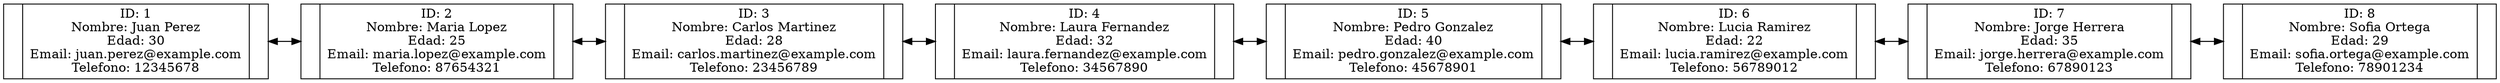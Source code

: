 digraph G {
        rankdir=LR;
        node [shape = record, height = .1]node0 [label = "{<f1>| ID: 1\nNombre: Juan Perez\nEdad: 30\nEmail: juan.perez@example.com\nTelefono: 12345678|<f2>}"];
node1 [label = "{<f1>| ID: 2\nNombre: Maria Lopez\nEdad: 25\nEmail: maria.lopez@example.com\nTelefono: 87654321|<f2>}"];
node2 [label = "{<f1>| ID: 3\nNombre: Carlos Martinez\nEdad: 28\nEmail: carlos.martinez@example.com\nTelefono: 23456789|<f2>}"];
node3 [label = "{<f1>| ID: 4\nNombre: Laura Fernandez\nEdad: 32\nEmail: laura.fernandez@example.com\nTelefono: 34567890|<f2>}"];
node4 [label = "{<f1>| ID: 5\nNombre: Pedro Gonzalez\nEdad: 40\nEmail: pedro.gonzalez@example.com\nTelefono: 45678901|<f2>}"];
node5 [label = "{<f1>| ID: 6\nNombre: Lucia Ramirez\nEdad: 22\nEmail: lucia.ramirez@example.com\nTelefono: 56789012|<f2>}"];
node6 [label = "{<f1>| ID: 7\nNombre: Jorge Herrera\nEdad: 35\nEmail: jorge.herrera@example.com\nTelefono: 67890123|<f2>}"];
node7 [label = "{<f1>| ID: 8\nNombre: Sofia Ortega\nEdad: 29\nEmail: sofia.ortega@example.com\nTelefono: 78901234|<f2>}"];
node0:f2 -> node1:f1;
node1:f1 -> node0:f2;
node1:f2 -> node2:f1;
node2:f1 -> node1:f2;
node2:f2 -> node3:f1;
node3:f1 -> node2:f2;
node3:f2 -> node4:f1;
node4:f1 -> node3:f2;
node4:f2 -> node5:f1;
node5:f1 -> node4:f2;
node5:f2 -> node6:f1;
node6:f1 -> node5:f2;
node6:f2 -> node7:f1;
node7:f1 -> node6:f2;
}